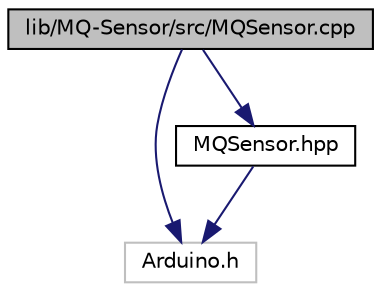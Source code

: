 digraph "lib/MQ-Sensor/src/MQSensor.cpp"
{
  edge [fontname="Helvetica",fontsize="10",labelfontname="Helvetica",labelfontsize="10"];
  node [fontname="Helvetica",fontsize="10",shape=record];
  Node1 [label="lib/MQ-Sensor/src/MQSensor.cpp",height=0.2,width=0.4,color="black", fillcolor="grey75", style="filled", fontcolor="black"];
  Node1 -> Node2 [color="midnightblue",fontsize="10",style="solid"];
  Node2 [label="Arduino.h",height=0.2,width=0.4,color="grey75", fillcolor="white", style="filled"];
  Node1 -> Node3 [color="midnightblue",fontsize="10",style="solid"];
  Node3 [label="MQSensor.hpp",height=0.2,width=0.4,color="black", fillcolor="white", style="filled",URL="$_m_q_sensor_8hpp.html"];
  Node3 -> Node2 [color="midnightblue",fontsize="10",style="solid"];
}
